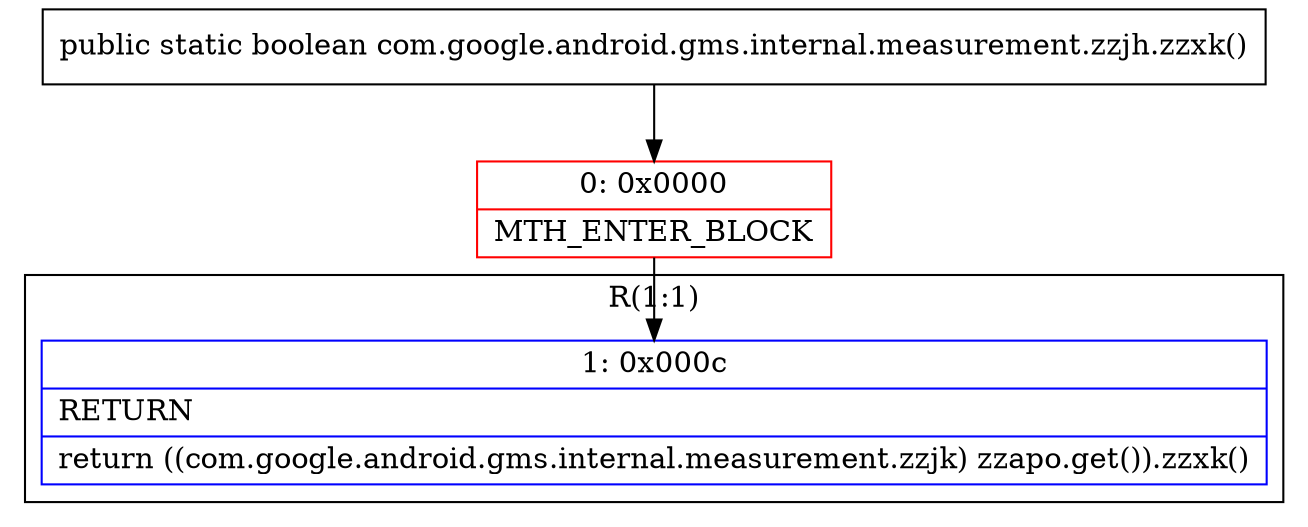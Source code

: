 digraph "CFG forcom.google.android.gms.internal.measurement.zzjh.zzxk()Z" {
subgraph cluster_Region_955264793 {
label = "R(1:1)";
node [shape=record,color=blue];
Node_1 [shape=record,label="{1\:\ 0x000c|RETURN\l|return ((com.google.android.gms.internal.measurement.zzjk) zzapo.get()).zzxk()\l}"];
}
Node_0 [shape=record,color=red,label="{0\:\ 0x0000|MTH_ENTER_BLOCK\l}"];
MethodNode[shape=record,label="{public static boolean com.google.android.gms.internal.measurement.zzjh.zzxk() }"];
MethodNode -> Node_0;
Node_0 -> Node_1;
}

